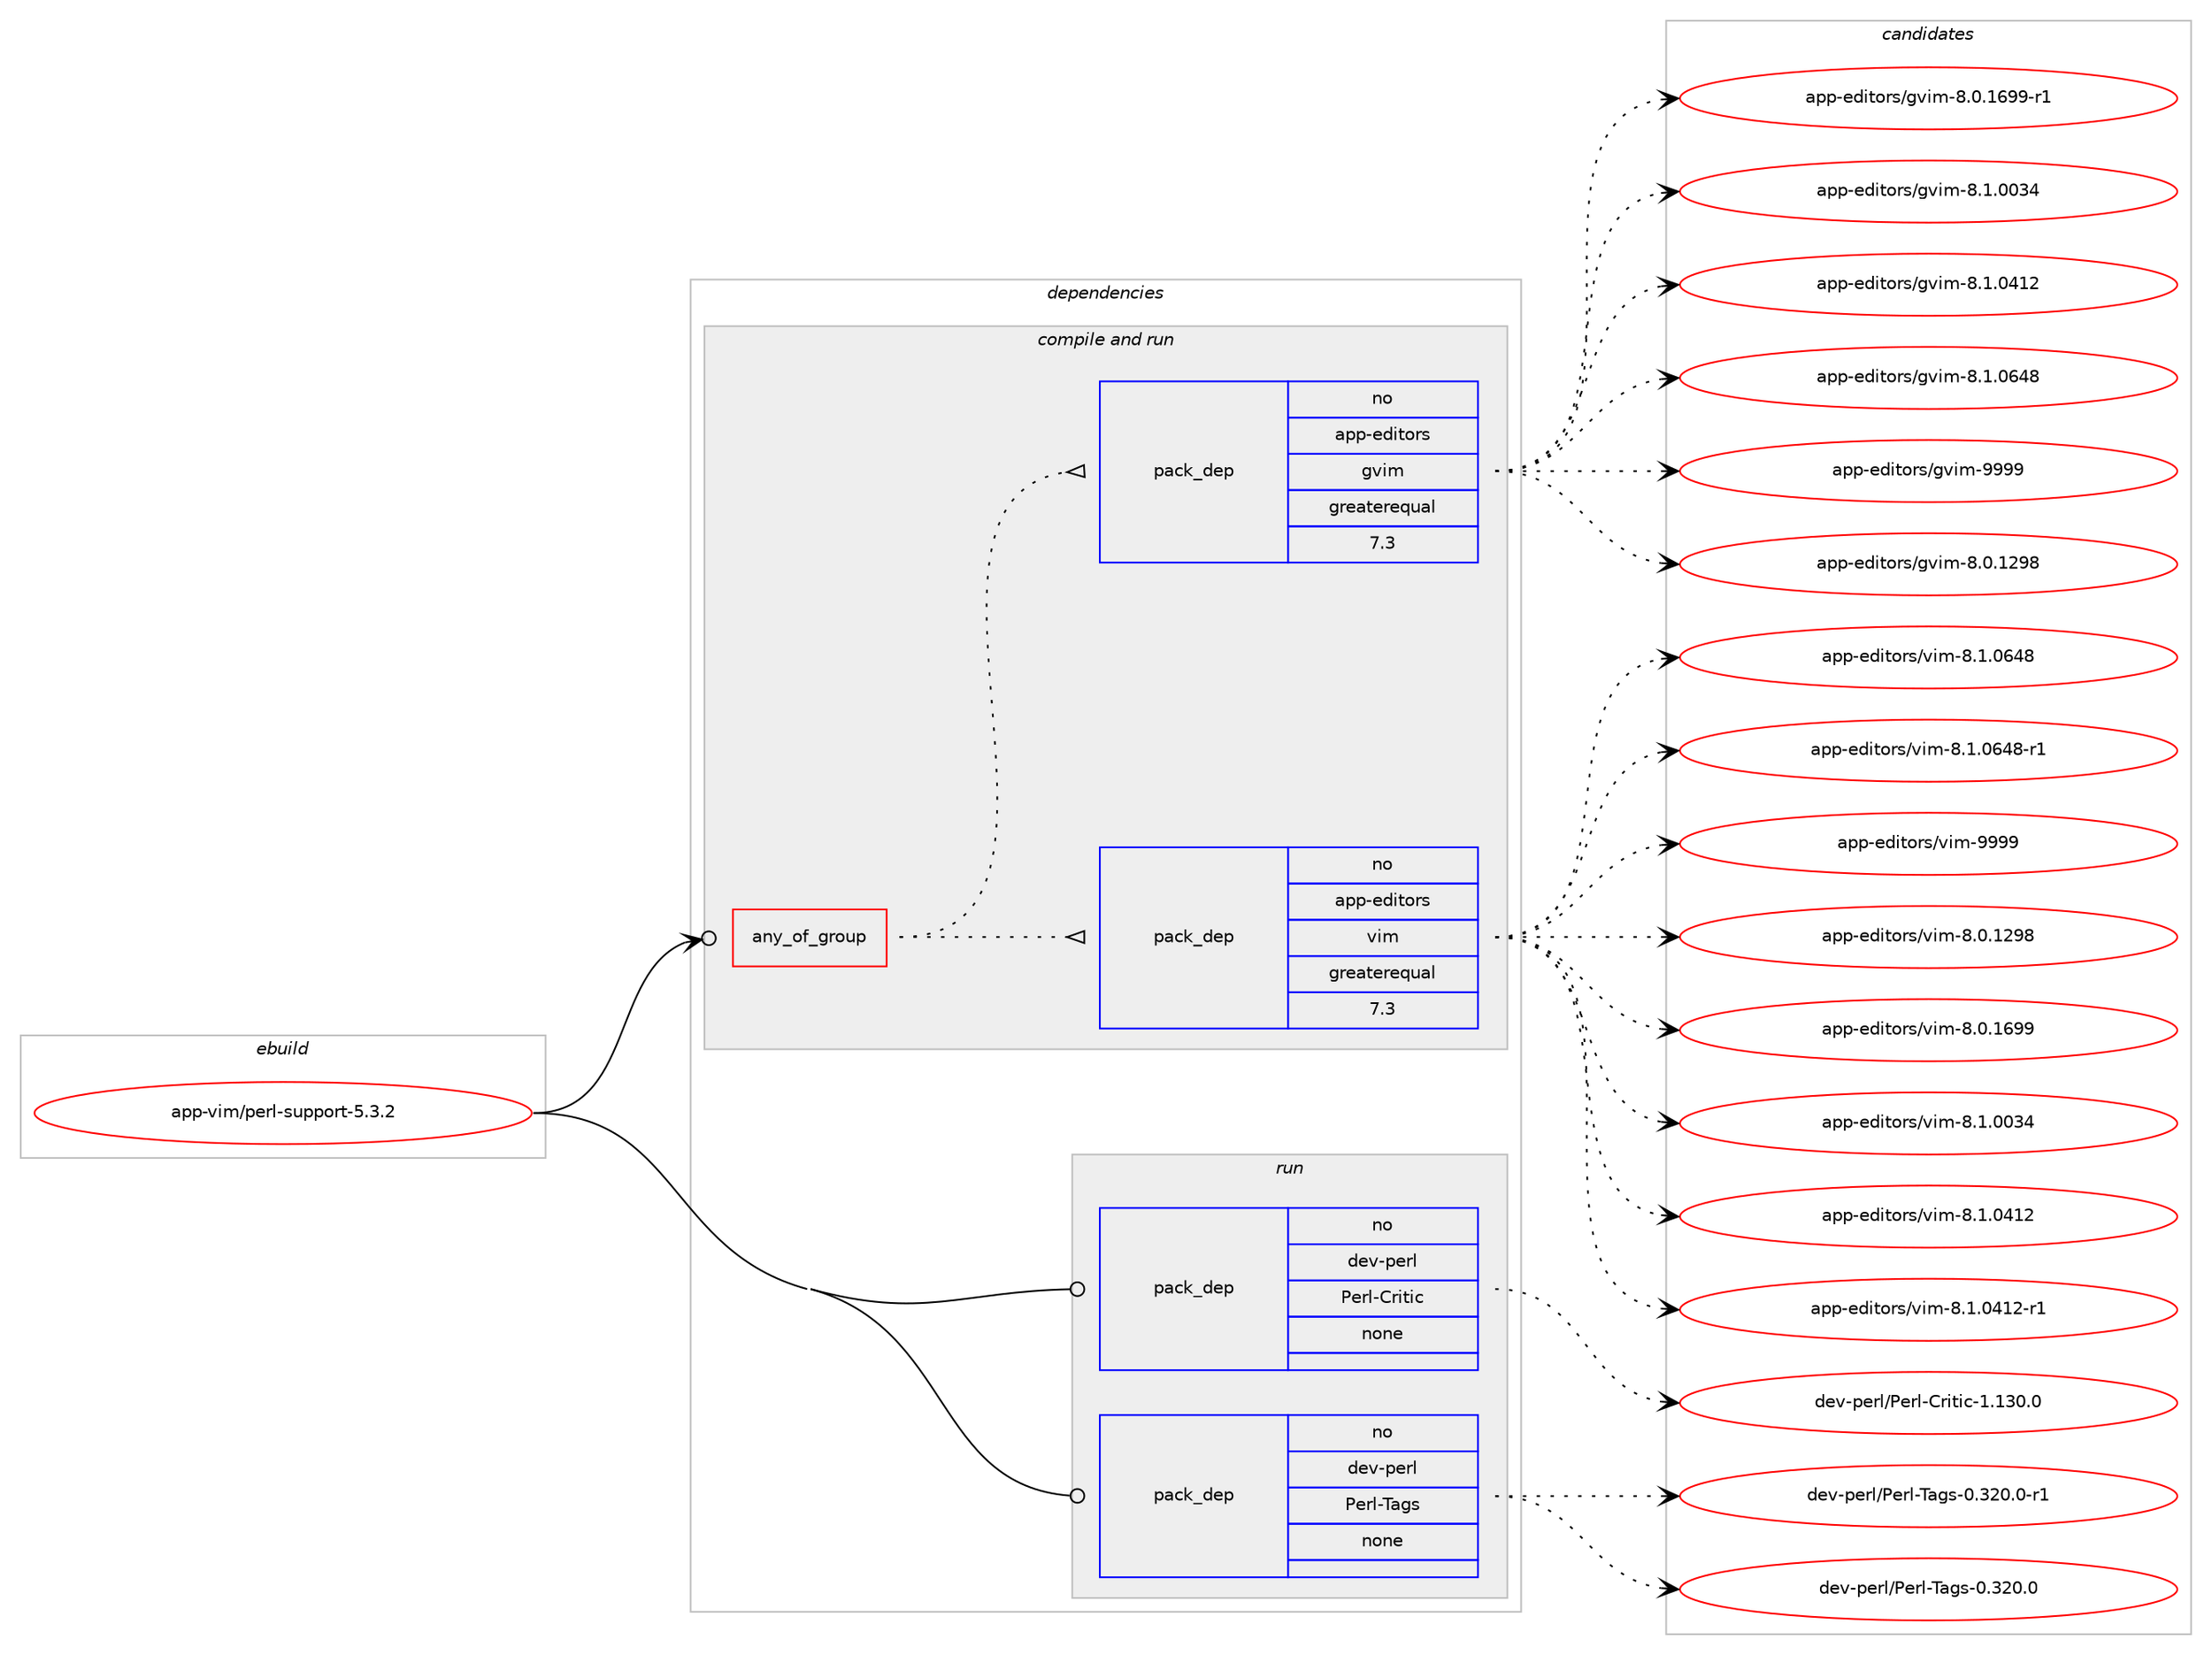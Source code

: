 digraph prolog {

# *************
# Graph options
# *************

newrank=true;
concentrate=true;
compound=true;
graph [rankdir=LR,fontname=Helvetica,fontsize=10,ranksep=1.5];#, ranksep=2.5, nodesep=0.2];
edge  [arrowhead=vee];
node  [fontname=Helvetica,fontsize=10];

# **********
# The ebuild
# **********

subgraph cluster_leftcol {
color=gray;
rank=same;
label=<<i>ebuild</i>>;
id [label="app-vim/perl-support-5.3.2", color=red, width=4, href="../app-vim/perl-support-5.3.2.svg"];
}

# ****************
# The dependencies
# ****************

subgraph cluster_midcol {
color=gray;
label=<<i>dependencies</i>>;
subgraph cluster_compile {
fillcolor="#eeeeee";
style=filled;
label=<<i>compile</i>>;
}
subgraph cluster_compileandrun {
fillcolor="#eeeeee";
style=filled;
label=<<i>compile and run</i>>;
subgraph any20175 {
dependency1314431 [label=<<TABLE BORDER="0" CELLBORDER="1" CELLSPACING="0" CELLPADDING="4"><TR><TD CELLPADDING="10">any_of_group</TD></TR></TABLE>>, shape=none, color=red];subgraph pack937319 {
dependency1314432 [label=<<TABLE BORDER="0" CELLBORDER="1" CELLSPACING="0" CELLPADDING="4" WIDTH="220"><TR><TD ROWSPAN="6" CELLPADDING="30">pack_dep</TD></TR><TR><TD WIDTH="110">no</TD></TR><TR><TD>app-editors</TD></TR><TR><TD>vim</TD></TR><TR><TD>greaterequal</TD></TR><TR><TD>7.3</TD></TR></TABLE>>, shape=none, color=blue];
}
dependency1314431:e -> dependency1314432:w [weight=20,style="dotted",arrowhead="oinv"];
subgraph pack937320 {
dependency1314433 [label=<<TABLE BORDER="0" CELLBORDER="1" CELLSPACING="0" CELLPADDING="4" WIDTH="220"><TR><TD ROWSPAN="6" CELLPADDING="30">pack_dep</TD></TR><TR><TD WIDTH="110">no</TD></TR><TR><TD>app-editors</TD></TR><TR><TD>gvim</TD></TR><TR><TD>greaterequal</TD></TR><TR><TD>7.3</TD></TR></TABLE>>, shape=none, color=blue];
}
dependency1314431:e -> dependency1314433:w [weight=20,style="dotted",arrowhead="oinv"];
}
id:e -> dependency1314431:w [weight=20,style="solid",arrowhead="odotvee"];
}
subgraph cluster_run {
fillcolor="#eeeeee";
style=filled;
label=<<i>run</i>>;
subgraph pack937321 {
dependency1314434 [label=<<TABLE BORDER="0" CELLBORDER="1" CELLSPACING="0" CELLPADDING="4" WIDTH="220"><TR><TD ROWSPAN="6" CELLPADDING="30">pack_dep</TD></TR><TR><TD WIDTH="110">no</TD></TR><TR><TD>dev-perl</TD></TR><TR><TD>Perl-Critic</TD></TR><TR><TD>none</TD></TR><TR><TD></TD></TR></TABLE>>, shape=none, color=blue];
}
id:e -> dependency1314434:w [weight=20,style="solid",arrowhead="odot"];
subgraph pack937322 {
dependency1314435 [label=<<TABLE BORDER="0" CELLBORDER="1" CELLSPACING="0" CELLPADDING="4" WIDTH="220"><TR><TD ROWSPAN="6" CELLPADDING="30">pack_dep</TD></TR><TR><TD WIDTH="110">no</TD></TR><TR><TD>dev-perl</TD></TR><TR><TD>Perl-Tags</TD></TR><TR><TD>none</TD></TR><TR><TD></TD></TR></TABLE>>, shape=none, color=blue];
}
id:e -> dependency1314435:w [weight=20,style="solid",arrowhead="odot"];
}
}

# **************
# The candidates
# **************

subgraph cluster_choices {
rank=same;
color=gray;
label=<<i>candidates</i>>;

subgraph choice937319 {
color=black;
nodesep=1;
choice971121124510110010511611111411547118105109455646484649505756 [label="app-editors/vim-8.0.1298", color=red, width=4,href="../app-editors/vim-8.0.1298.svg"];
choice971121124510110010511611111411547118105109455646484649545757 [label="app-editors/vim-8.0.1699", color=red, width=4,href="../app-editors/vim-8.0.1699.svg"];
choice971121124510110010511611111411547118105109455646494648485152 [label="app-editors/vim-8.1.0034", color=red, width=4,href="../app-editors/vim-8.1.0034.svg"];
choice971121124510110010511611111411547118105109455646494648524950 [label="app-editors/vim-8.1.0412", color=red, width=4,href="../app-editors/vim-8.1.0412.svg"];
choice9711211245101100105116111114115471181051094556464946485249504511449 [label="app-editors/vim-8.1.0412-r1", color=red, width=4,href="../app-editors/vim-8.1.0412-r1.svg"];
choice971121124510110010511611111411547118105109455646494648545256 [label="app-editors/vim-8.1.0648", color=red, width=4,href="../app-editors/vim-8.1.0648.svg"];
choice9711211245101100105116111114115471181051094556464946485452564511449 [label="app-editors/vim-8.1.0648-r1", color=red, width=4,href="../app-editors/vim-8.1.0648-r1.svg"];
choice9711211245101100105116111114115471181051094557575757 [label="app-editors/vim-9999", color=red, width=4,href="../app-editors/vim-9999.svg"];
dependency1314432:e -> choice971121124510110010511611111411547118105109455646484649505756:w [style=dotted,weight="100"];
dependency1314432:e -> choice971121124510110010511611111411547118105109455646484649545757:w [style=dotted,weight="100"];
dependency1314432:e -> choice971121124510110010511611111411547118105109455646494648485152:w [style=dotted,weight="100"];
dependency1314432:e -> choice971121124510110010511611111411547118105109455646494648524950:w [style=dotted,weight="100"];
dependency1314432:e -> choice9711211245101100105116111114115471181051094556464946485249504511449:w [style=dotted,weight="100"];
dependency1314432:e -> choice971121124510110010511611111411547118105109455646494648545256:w [style=dotted,weight="100"];
dependency1314432:e -> choice9711211245101100105116111114115471181051094556464946485452564511449:w [style=dotted,weight="100"];
dependency1314432:e -> choice9711211245101100105116111114115471181051094557575757:w [style=dotted,weight="100"];
}
subgraph choice937320 {
color=black;
nodesep=1;
choice971121124510110010511611111411547103118105109455646484649505756 [label="app-editors/gvim-8.0.1298", color=red, width=4,href="../app-editors/gvim-8.0.1298.svg"];
choice9711211245101100105116111114115471031181051094556464846495457574511449 [label="app-editors/gvim-8.0.1699-r1", color=red, width=4,href="../app-editors/gvim-8.0.1699-r1.svg"];
choice971121124510110010511611111411547103118105109455646494648485152 [label="app-editors/gvim-8.1.0034", color=red, width=4,href="../app-editors/gvim-8.1.0034.svg"];
choice971121124510110010511611111411547103118105109455646494648524950 [label="app-editors/gvim-8.1.0412", color=red, width=4,href="../app-editors/gvim-8.1.0412.svg"];
choice971121124510110010511611111411547103118105109455646494648545256 [label="app-editors/gvim-8.1.0648", color=red, width=4,href="../app-editors/gvim-8.1.0648.svg"];
choice9711211245101100105116111114115471031181051094557575757 [label="app-editors/gvim-9999", color=red, width=4,href="../app-editors/gvim-9999.svg"];
dependency1314433:e -> choice971121124510110010511611111411547103118105109455646484649505756:w [style=dotted,weight="100"];
dependency1314433:e -> choice9711211245101100105116111114115471031181051094556464846495457574511449:w [style=dotted,weight="100"];
dependency1314433:e -> choice971121124510110010511611111411547103118105109455646494648485152:w [style=dotted,weight="100"];
dependency1314433:e -> choice971121124510110010511611111411547103118105109455646494648524950:w [style=dotted,weight="100"];
dependency1314433:e -> choice971121124510110010511611111411547103118105109455646494648545256:w [style=dotted,weight="100"];
dependency1314433:e -> choice9711211245101100105116111114115471031181051094557575757:w [style=dotted,weight="100"];
}
subgraph choice937321 {
color=black;
nodesep=1;
choice1001011184511210111410847801011141084567114105116105994549464951484648 [label="dev-perl/Perl-Critic-1.130.0", color=red, width=4,href="../dev-perl/Perl-Critic-1.130.0.svg"];
dependency1314434:e -> choice1001011184511210111410847801011141084567114105116105994549464951484648:w [style=dotted,weight="100"];
}
subgraph choice937322 {
color=black;
nodesep=1;
choice1001011184511210111410847801011141084584971031154548465150484648 [label="dev-perl/Perl-Tags-0.320.0", color=red, width=4,href="../dev-perl/Perl-Tags-0.320.0.svg"];
choice10010111845112101114108478010111410845849710311545484651504846484511449 [label="dev-perl/Perl-Tags-0.320.0-r1", color=red, width=4,href="../dev-perl/Perl-Tags-0.320.0-r1.svg"];
dependency1314435:e -> choice1001011184511210111410847801011141084584971031154548465150484648:w [style=dotted,weight="100"];
dependency1314435:e -> choice10010111845112101114108478010111410845849710311545484651504846484511449:w [style=dotted,weight="100"];
}
}

}
